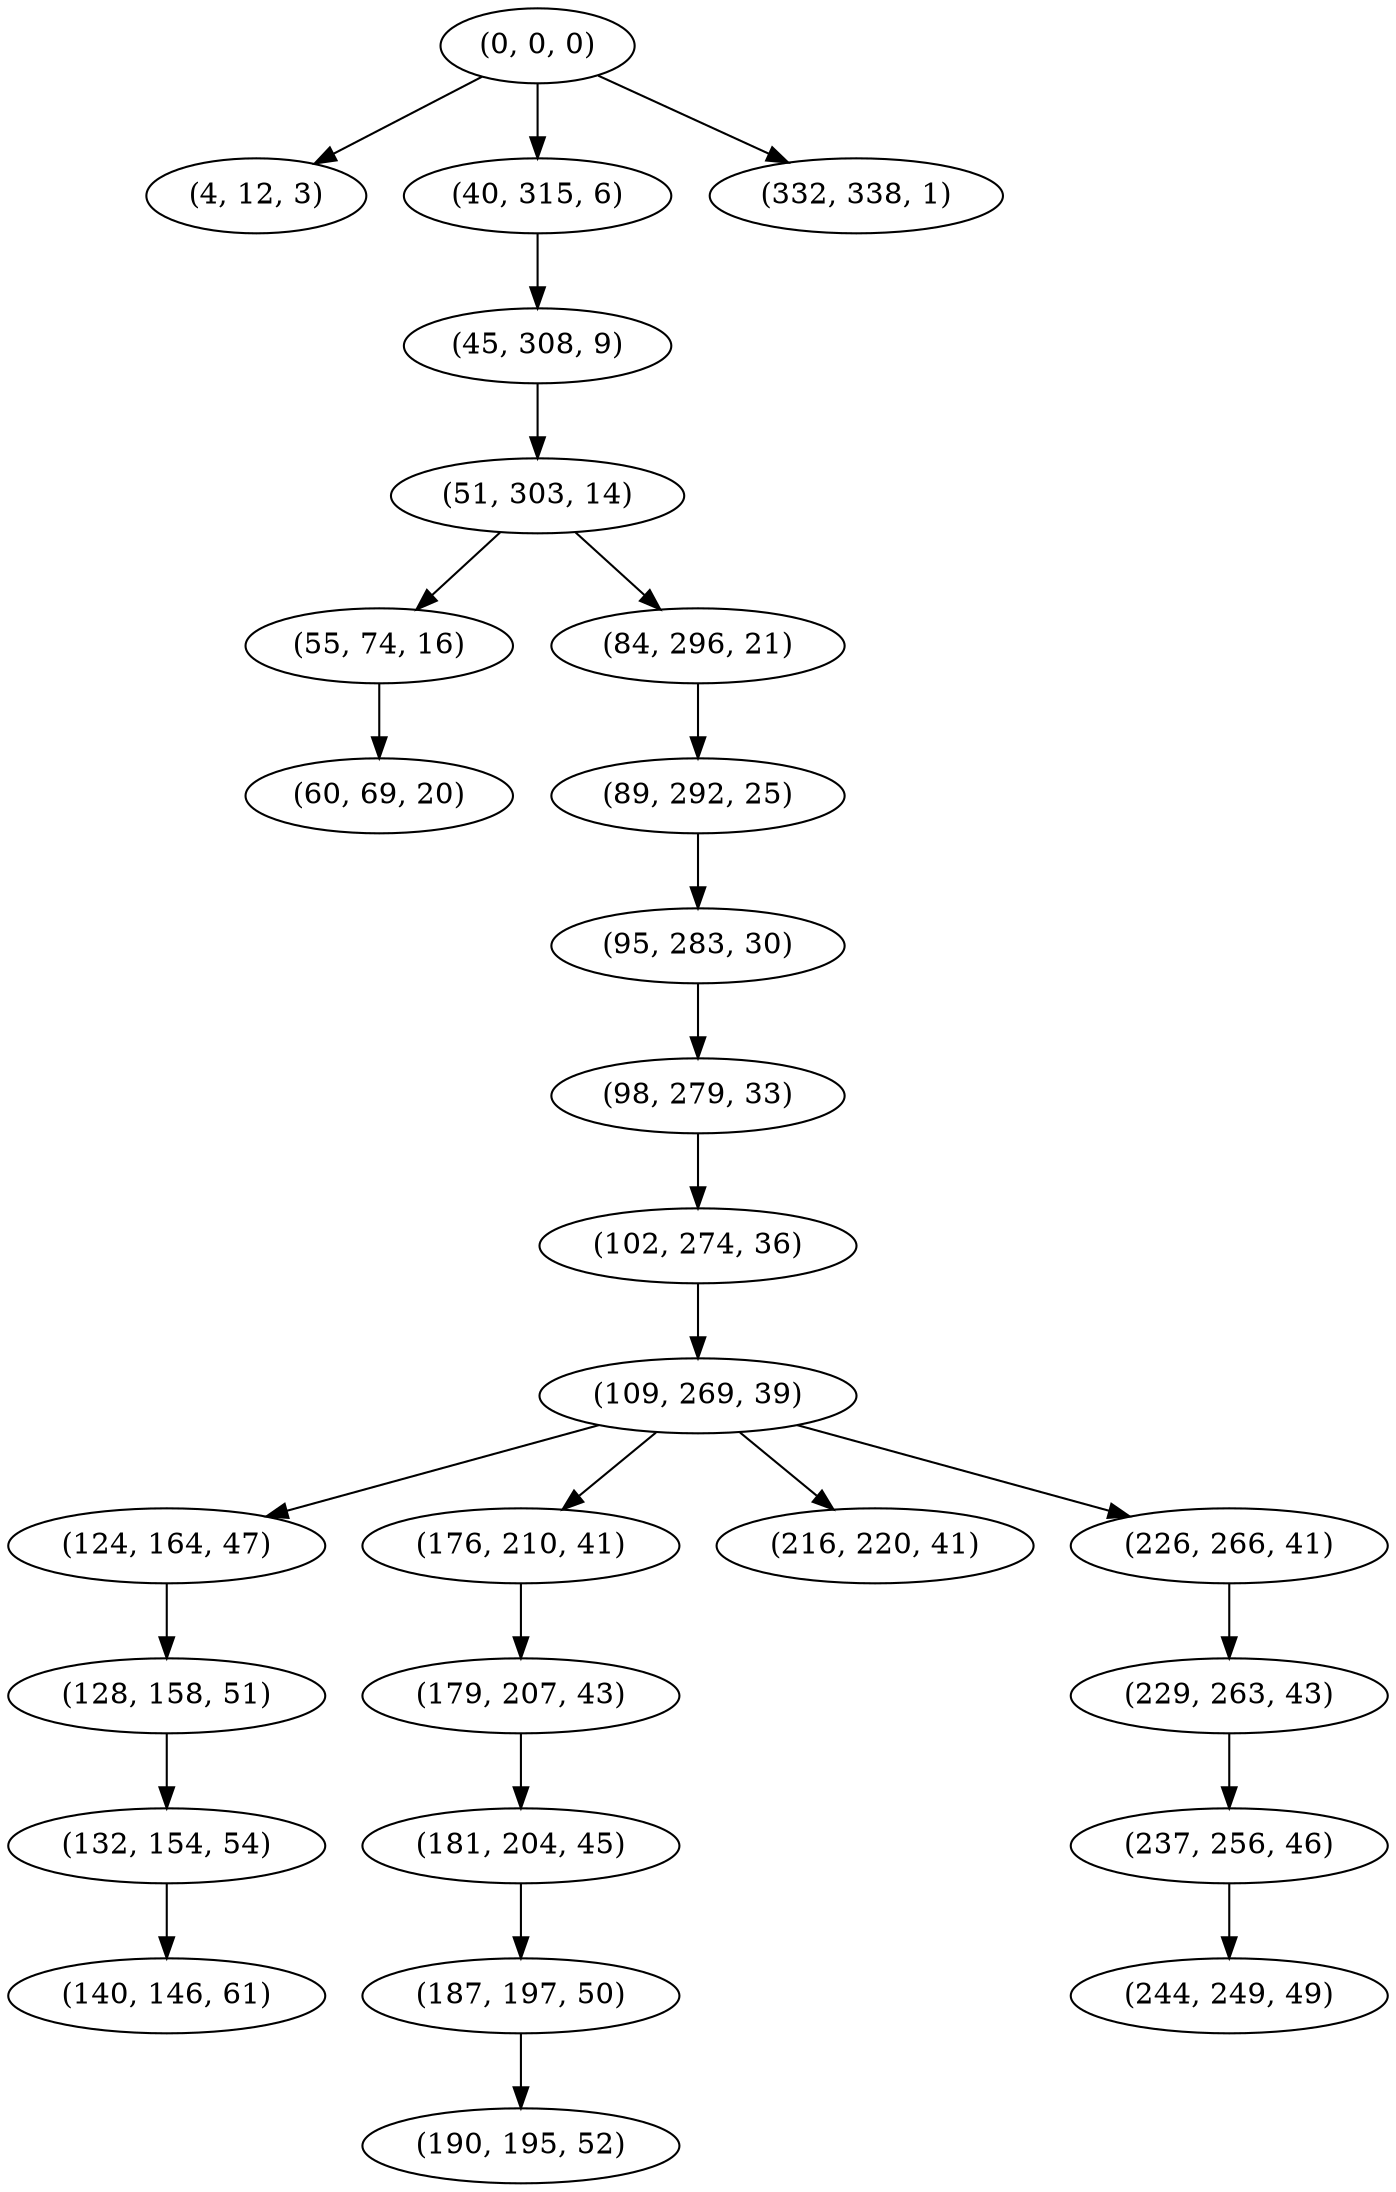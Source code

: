 digraph tree {
    "(0, 0, 0)";
    "(4, 12, 3)";
    "(40, 315, 6)";
    "(45, 308, 9)";
    "(51, 303, 14)";
    "(55, 74, 16)";
    "(60, 69, 20)";
    "(84, 296, 21)";
    "(89, 292, 25)";
    "(95, 283, 30)";
    "(98, 279, 33)";
    "(102, 274, 36)";
    "(109, 269, 39)";
    "(124, 164, 47)";
    "(128, 158, 51)";
    "(132, 154, 54)";
    "(140, 146, 61)";
    "(176, 210, 41)";
    "(179, 207, 43)";
    "(181, 204, 45)";
    "(187, 197, 50)";
    "(190, 195, 52)";
    "(216, 220, 41)";
    "(226, 266, 41)";
    "(229, 263, 43)";
    "(237, 256, 46)";
    "(244, 249, 49)";
    "(332, 338, 1)";
    "(0, 0, 0)" -> "(4, 12, 3)";
    "(0, 0, 0)" -> "(40, 315, 6)";
    "(0, 0, 0)" -> "(332, 338, 1)";
    "(40, 315, 6)" -> "(45, 308, 9)";
    "(45, 308, 9)" -> "(51, 303, 14)";
    "(51, 303, 14)" -> "(55, 74, 16)";
    "(51, 303, 14)" -> "(84, 296, 21)";
    "(55, 74, 16)" -> "(60, 69, 20)";
    "(84, 296, 21)" -> "(89, 292, 25)";
    "(89, 292, 25)" -> "(95, 283, 30)";
    "(95, 283, 30)" -> "(98, 279, 33)";
    "(98, 279, 33)" -> "(102, 274, 36)";
    "(102, 274, 36)" -> "(109, 269, 39)";
    "(109, 269, 39)" -> "(124, 164, 47)";
    "(109, 269, 39)" -> "(176, 210, 41)";
    "(109, 269, 39)" -> "(216, 220, 41)";
    "(109, 269, 39)" -> "(226, 266, 41)";
    "(124, 164, 47)" -> "(128, 158, 51)";
    "(128, 158, 51)" -> "(132, 154, 54)";
    "(132, 154, 54)" -> "(140, 146, 61)";
    "(176, 210, 41)" -> "(179, 207, 43)";
    "(179, 207, 43)" -> "(181, 204, 45)";
    "(181, 204, 45)" -> "(187, 197, 50)";
    "(187, 197, 50)" -> "(190, 195, 52)";
    "(226, 266, 41)" -> "(229, 263, 43)";
    "(229, 263, 43)" -> "(237, 256, 46)";
    "(237, 256, 46)" -> "(244, 249, 49)";
}
